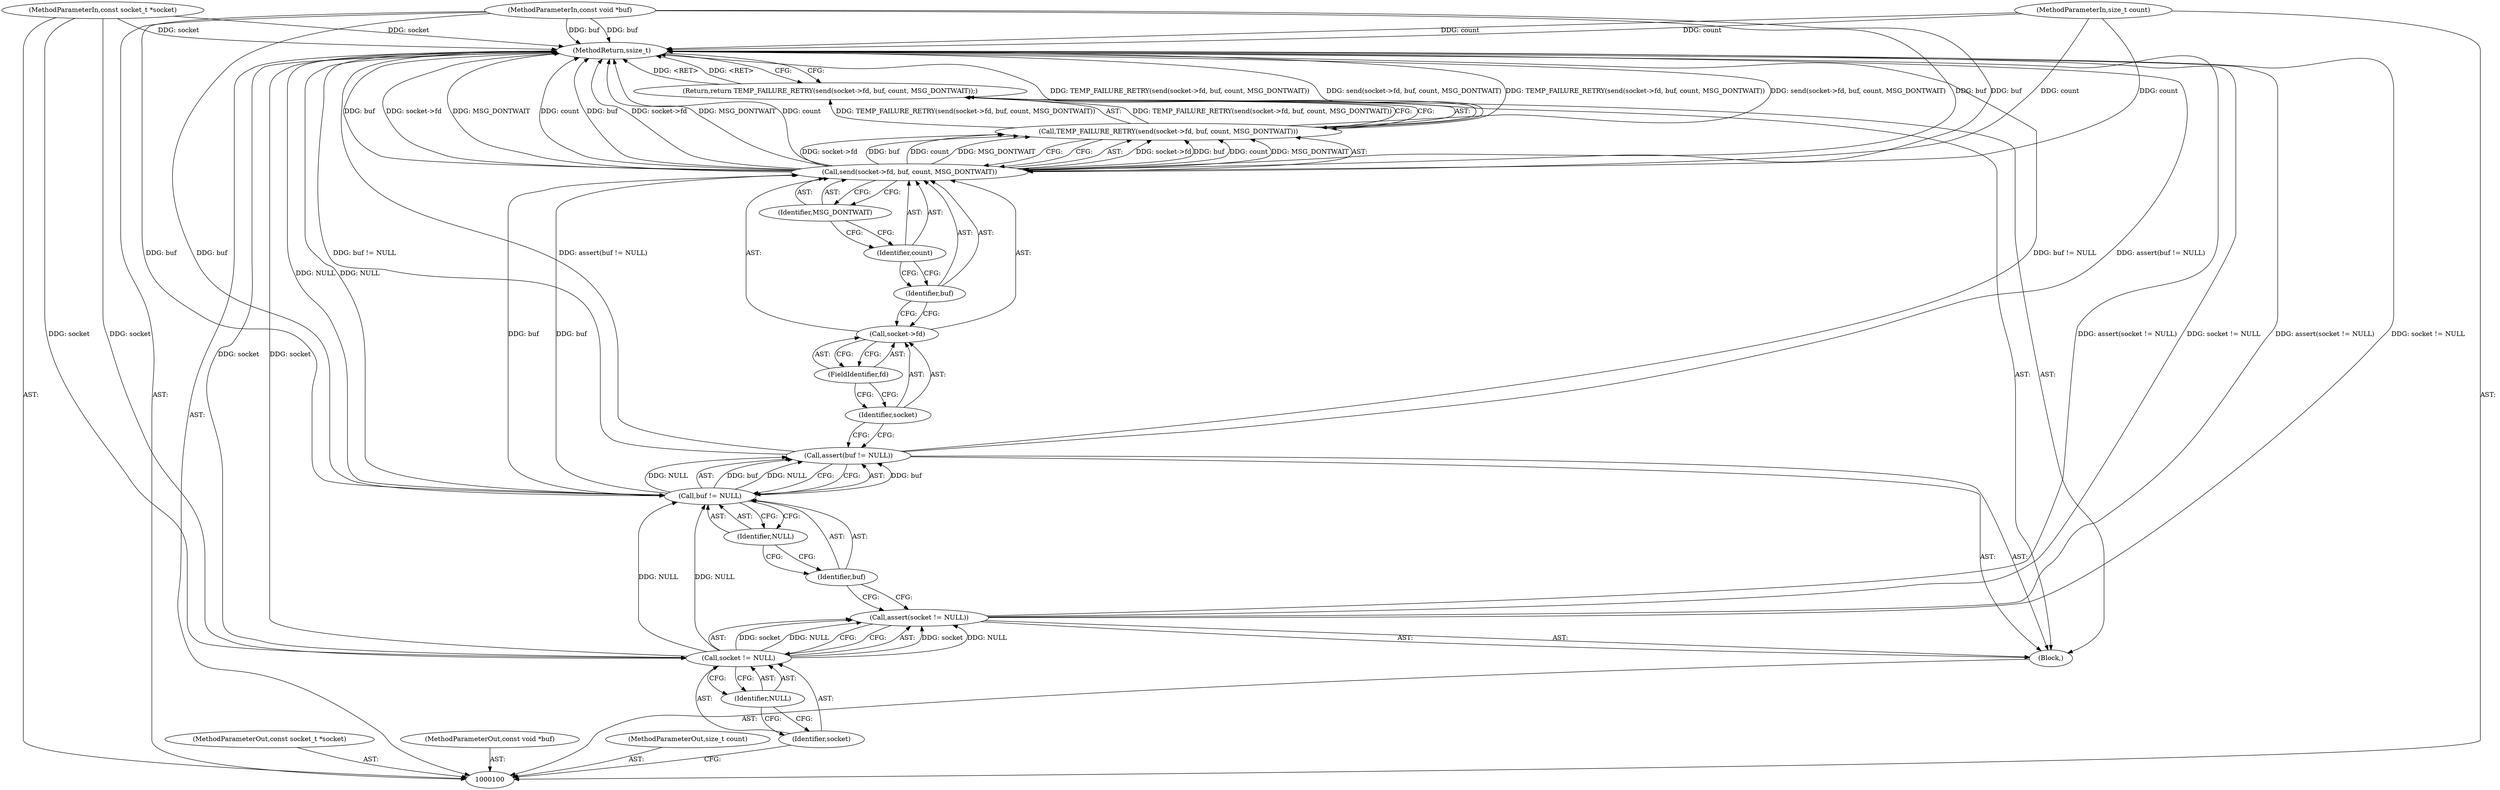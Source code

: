 digraph "0_Android_472271b153c5dc53c28beac55480a8d8434b2d5c_64" {
"1000122" [label="(MethodReturn,ssize_t)"];
"1000101" [label="(MethodParameterIn,const socket_t *socket)"];
"1000155" [label="(MethodParameterOut,const socket_t *socket)"];
"1000102" [label="(MethodParameterIn,const void *buf)"];
"1000156" [label="(MethodParameterOut,const void *buf)"];
"1000103" [label="(MethodParameterIn,size_t count)"];
"1000157" [label="(MethodParameterOut,size_t count)"];
"1000104" [label="(Block,)"];
"1000106" [label="(Call,socket != NULL)"];
"1000107" [label="(Identifier,socket)"];
"1000108" [label="(Identifier,NULL)"];
"1000105" [label="(Call,assert(socket != NULL))"];
"1000110" [label="(Call,buf != NULL)"];
"1000111" [label="(Identifier,buf)"];
"1000112" [label="(Identifier,NULL)"];
"1000109" [label="(Call,assert(buf != NULL))"];
"1000113" [label="(Return,return TEMP_FAILURE_RETRY(send(socket->fd, buf, count, MSG_DONTWAIT));)"];
"1000115" [label="(Call,send(socket->fd, buf, count, MSG_DONTWAIT))"];
"1000116" [label="(Call,socket->fd)"];
"1000117" [label="(Identifier,socket)"];
"1000118" [label="(FieldIdentifier,fd)"];
"1000119" [label="(Identifier,buf)"];
"1000120" [label="(Identifier,count)"];
"1000121" [label="(Identifier,MSG_DONTWAIT)"];
"1000114" [label="(Call,TEMP_FAILURE_RETRY(send(socket->fd, buf, count, MSG_DONTWAIT)))"];
"1000122" -> "1000100"  [label="AST: "];
"1000122" -> "1000113"  [label="CFG: "];
"1000106" -> "1000122"  [label="DDG: socket"];
"1000105" -> "1000122"  [label="DDG: assert(socket != NULL)"];
"1000105" -> "1000122"  [label="DDG: socket != NULL"];
"1000114" -> "1000122"  [label="DDG: TEMP_FAILURE_RETRY(send(socket->fd, buf, count, MSG_DONTWAIT))"];
"1000114" -> "1000122"  [label="DDG: send(socket->fd, buf, count, MSG_DONTWAIT)"];
"1000103" -> "1000122"  [label="DDG: count"];
"1000115" -> "1000122"  [label="DDG: buf"];
"1000115" -> "1000122"  [label="DDG: socket->fd"];
"1000115" -> "1000122"  [label="DDG: MSG_DONTWAIT"];
"1000115" -> "1000122"  [label="DDG: count"];
"1000102" -> "1000122"  [label="DDG: buf"];
"1000110" -> "1000122"  [label="DDG: NULL"];
"1000101" -> "1000122"  [label="DDG: socket"];
"1000109" -> "1000122"  [label="DDG: buf != NULL"];
"1000109" -> "1000122"  [label="DDG: assert(buf != NULL)"];
"1000113" -> "1000122"  [label="DDG: <RET>"];
"1000101" -> "1000100"  [label="AST: "];
"1000101" -> "1000122"  [label="DDG: socket"];
"1000101" -> "1000106"  [label="DDG: socket"];
"1000155" -> "1000100"  [label="AST: "];
"1000102" -> "1000100"  [label="AST: "];
"1000102" -> "1000122"  [label="DDG: buf"];
"1000102" -> "1000110"  [label="DDG: buf"];
"1000102" -> "1000115"  [label="DDG: buf"];
"1000156" -> "1000100"  [label="AST: "];
"1000103" -> "1000100"  [label="AST: "];
"1000103" -> "1000122"  [label="DDG: count"];
"1000103" -> "1000115"  [label="DDG: count"];
"1000157" -> "1000100"  [label="AST: "];
"1000104" -> "1000100"  [label="AST: "];
"1000105" -> "1000104"  [label="AST: "];
"1000109" -> "1000104"  [label="AST: "];
"1000113" -> "1000104"  [label="AST: "];
"1000106" -> "1000105"  [label="AST: "];
"1000106" -> "1000108"  [label="CFG: "];
"1000107" -> "1000106"  [label="AST: "];
"1000108" -> "1000106"  [label="AST: "];
"1000105" -> "1000106"  [label="CFG: "];
"1000106" -> "1000122"  [label="DDG: socket"];
"1000106" -> "1000105"  [label="DDG: socket"];
"1000106" -> "1000105"  [label="DDG: NULL"];
"1000101" -> "1000106"  [label="DDG: socket"];
"1000106" -> "1000110"  [label="DDG: NULL"];
"1000107" -> "1000106"  [label="AST: "];
"1000107" -> "1000100"  [label="CFG: "];
"1000108" -> "1000107"  [label="CFG: "];
"1000108" -> "1000106"  [label="AST: "];
"1000108" -> "1000107"  [label="CFG: "];
"1000106" -> "1000108"  [label="CFG: "];
"1000105" -> "1000104"  [label="AST: "];
"1000105" -> "1000106"  [label="CFG: "];
"1000106" -> "1000105"  [label="AST: "];
"1000111" -> "1000105"  [label="CFG: "];
"1000105" -> "1000122"  [label="DDG: assert(socket != NULL)"];
"1000105" -> "1000122"  [label="DDG: socket != NULL"];
"1000106" -> "1000105"  [label="DDG: socket"];
"1000106" -> "1000105"  [label="DDG: NULL"];
"1000110" -> "1000109"  [label="AST: "];
"1000110" -> "1000112"  [label="CFG: "];
"1000111" -> "1000110"  [label="AST: "];
"1000112" -> "1000110"  [label="AST: "];
"1000109" -> "1000110"  [label="CFG: "];
"1000110" -> "1000122"  [label="DDG: NULL"];
"1000110" -> "1000109"  [label="DDG: buf"];
"1000110" -> "1000109"  [label="DDG: NULL"];
"1000102" -> "1000110"  [label="DDG: buf"];
"1000106" -> "1000110"  [label="DDG: NULL"];
"1000110" -> "1000115"  [label="DDG: buf"];
"1000111" -> "1000110"  [label="AST: "];
"1000111" -> "1000105"  [label="CFG: "];
"1000112" -> "1000111"  [label="CFG: "];
"1000112" -> "1000110"  [label="AST: "];
"1000112" -> "1000111"  [label="CFG: "];
"1000110" -> "1000112"  [label="CFG: "];
"1000109" -> "1000104"  [label="AST: "];
"1000109" -> "1000110"  [label="CFG: "];
"1000110" -> "1000109"  [label="AST: "];
"1000117" -> "1000109"  [label="CFG: "];
"1000109" -> "1000122"  [label="DDG: buf != NULL"];
"1000109" -> "1000122"  [label="DDG: assert(buf != NULL)"];
"1000110" -> "1000109"  [label="DDG: buf"];
"1000110" -> "1000109"  [label="DDG: NULL"];
"1000113" -> "1000104"  [label="AST: "];
"1000113" -> "1000114"  [label="CFG: "];
"1000114" -> "1000113"  [label="AST: "];
"1000122" -> "1000113"  [label="CFG: "];
"1000113" -> "1000122"  [label="DDG: <RET>"];
"1000114" -> "1000113"  [label="DDG: TEMP_FAILURE_RETRY(send(socket->fd, buf, count, MSG_DONTWAIT))"];
"1000115" -> "1000114"  [label="AST: "];
"1000115" -> "1000121"  [label="CFG: "];
"1000116" -> "1000115"  [label="AST: "];
"1000119" -> "1000115"  [label="AST: "];
"1000120" -> "1000115"  [label="AST: "];
"1000121" -> "1000115"  [label="AST: "];
"1000114" -> "1000115"  [label="CFG: "];
"1000115" -> "1000122"  [label="DDG: buf"];
"1000115" -> "1000122"  [label="DDG: socket->fd"];
"1000115" -> "1000122"  [label="DDG: MSG_DONTWAIT"];
"1000115" -> "1000122"  [label="DDG: count"];
"1000115" -> "1000114"  [label="DDG: socket->fd"];
"1000115" -> "1000114"  [label="DDG: buf"];
"1000115" -> "1000114"  [label="DDG: count"];
"1000115" -> "1000114"  [label="DDG: MSG_DONTWAIT"];
"1000110" -> "1000115"  [label="DDG: buf"];
"1000102" -> "1000115"  [label="DDG: buf"];
"1000103" -> "1000115"  [label="DDG: count"];
"1000116" -> "1000115"  [label="AST: "];
"1000116" -> "1000118"  [label="CFG: "];
"1000117" -> "1000116"  [label="AST: "];
"1000118" -> "1000116"  [label="AST: "];
"1000119" -> "1000116"  [label="CFG: "];
"1000117" -> "1000116"  [label="AST: "];
"1000117" -> "1000109"  [label="CFG: "];
"1000118" -> "1000117"  [label="CFG: "];
"1000118" -> "1000116"  [label="AST: "];
"1000118" -> "1000117"  [label="CFG: "];
"1000116" -> "1000118"  [label="CFG: "];
"1000119" -> "1000115"  [label="AST: "];
"1000119" -> "1000116"  [label="CFG: "];
"1000120" -> "1000119"  [label="CFG: "];
"1000120" -> "1000115"  [label="AST: "];
"1000120" -> "1000119"  [label="CFG: "];
"1000121" -> "1000120"  [label="CFG: "];
"1000121" -> "1000115"  [label="AST: "];
"1000121" -> "1000120"  [label="CFG: "];
"1000115" -> "1000121"  [label="CFG: "];
"1000114" -> "1000113"  [label="AST: "];
"1000114" -> "1000115"  [label="CFG: "];
"1000115" -> "1000114"  [label="AST: "];
"1000113" -> "1000114"  [label="CFG: "];
"1000114" -> "1000122"  [label="DDG: TEMP_FAILURE_RETRY(send(socket->fd, buf, count, MSG_DONTWAIT))"];
"1000114" -> "1000122"  [label="DDG: send(socket->fd, buf, count, MSG_DONTWAIT)"];
"1000114" -> "1000113"  [label="DDG: TEMP_FAILURE_RETRY(send(socket->fd, buf, count, MSG_DONTWAIT))"];
"1000115" -> "1000114"  [label="DDG: socket->fd"];
"1000115" -> "1000114"  [label="DDG: buf"];
"1000115" -> "1000114"  [label="DDG: count"];
"1000115" -> "1000114"  [label="DDG: MSG_DONTWAIT"];
}
